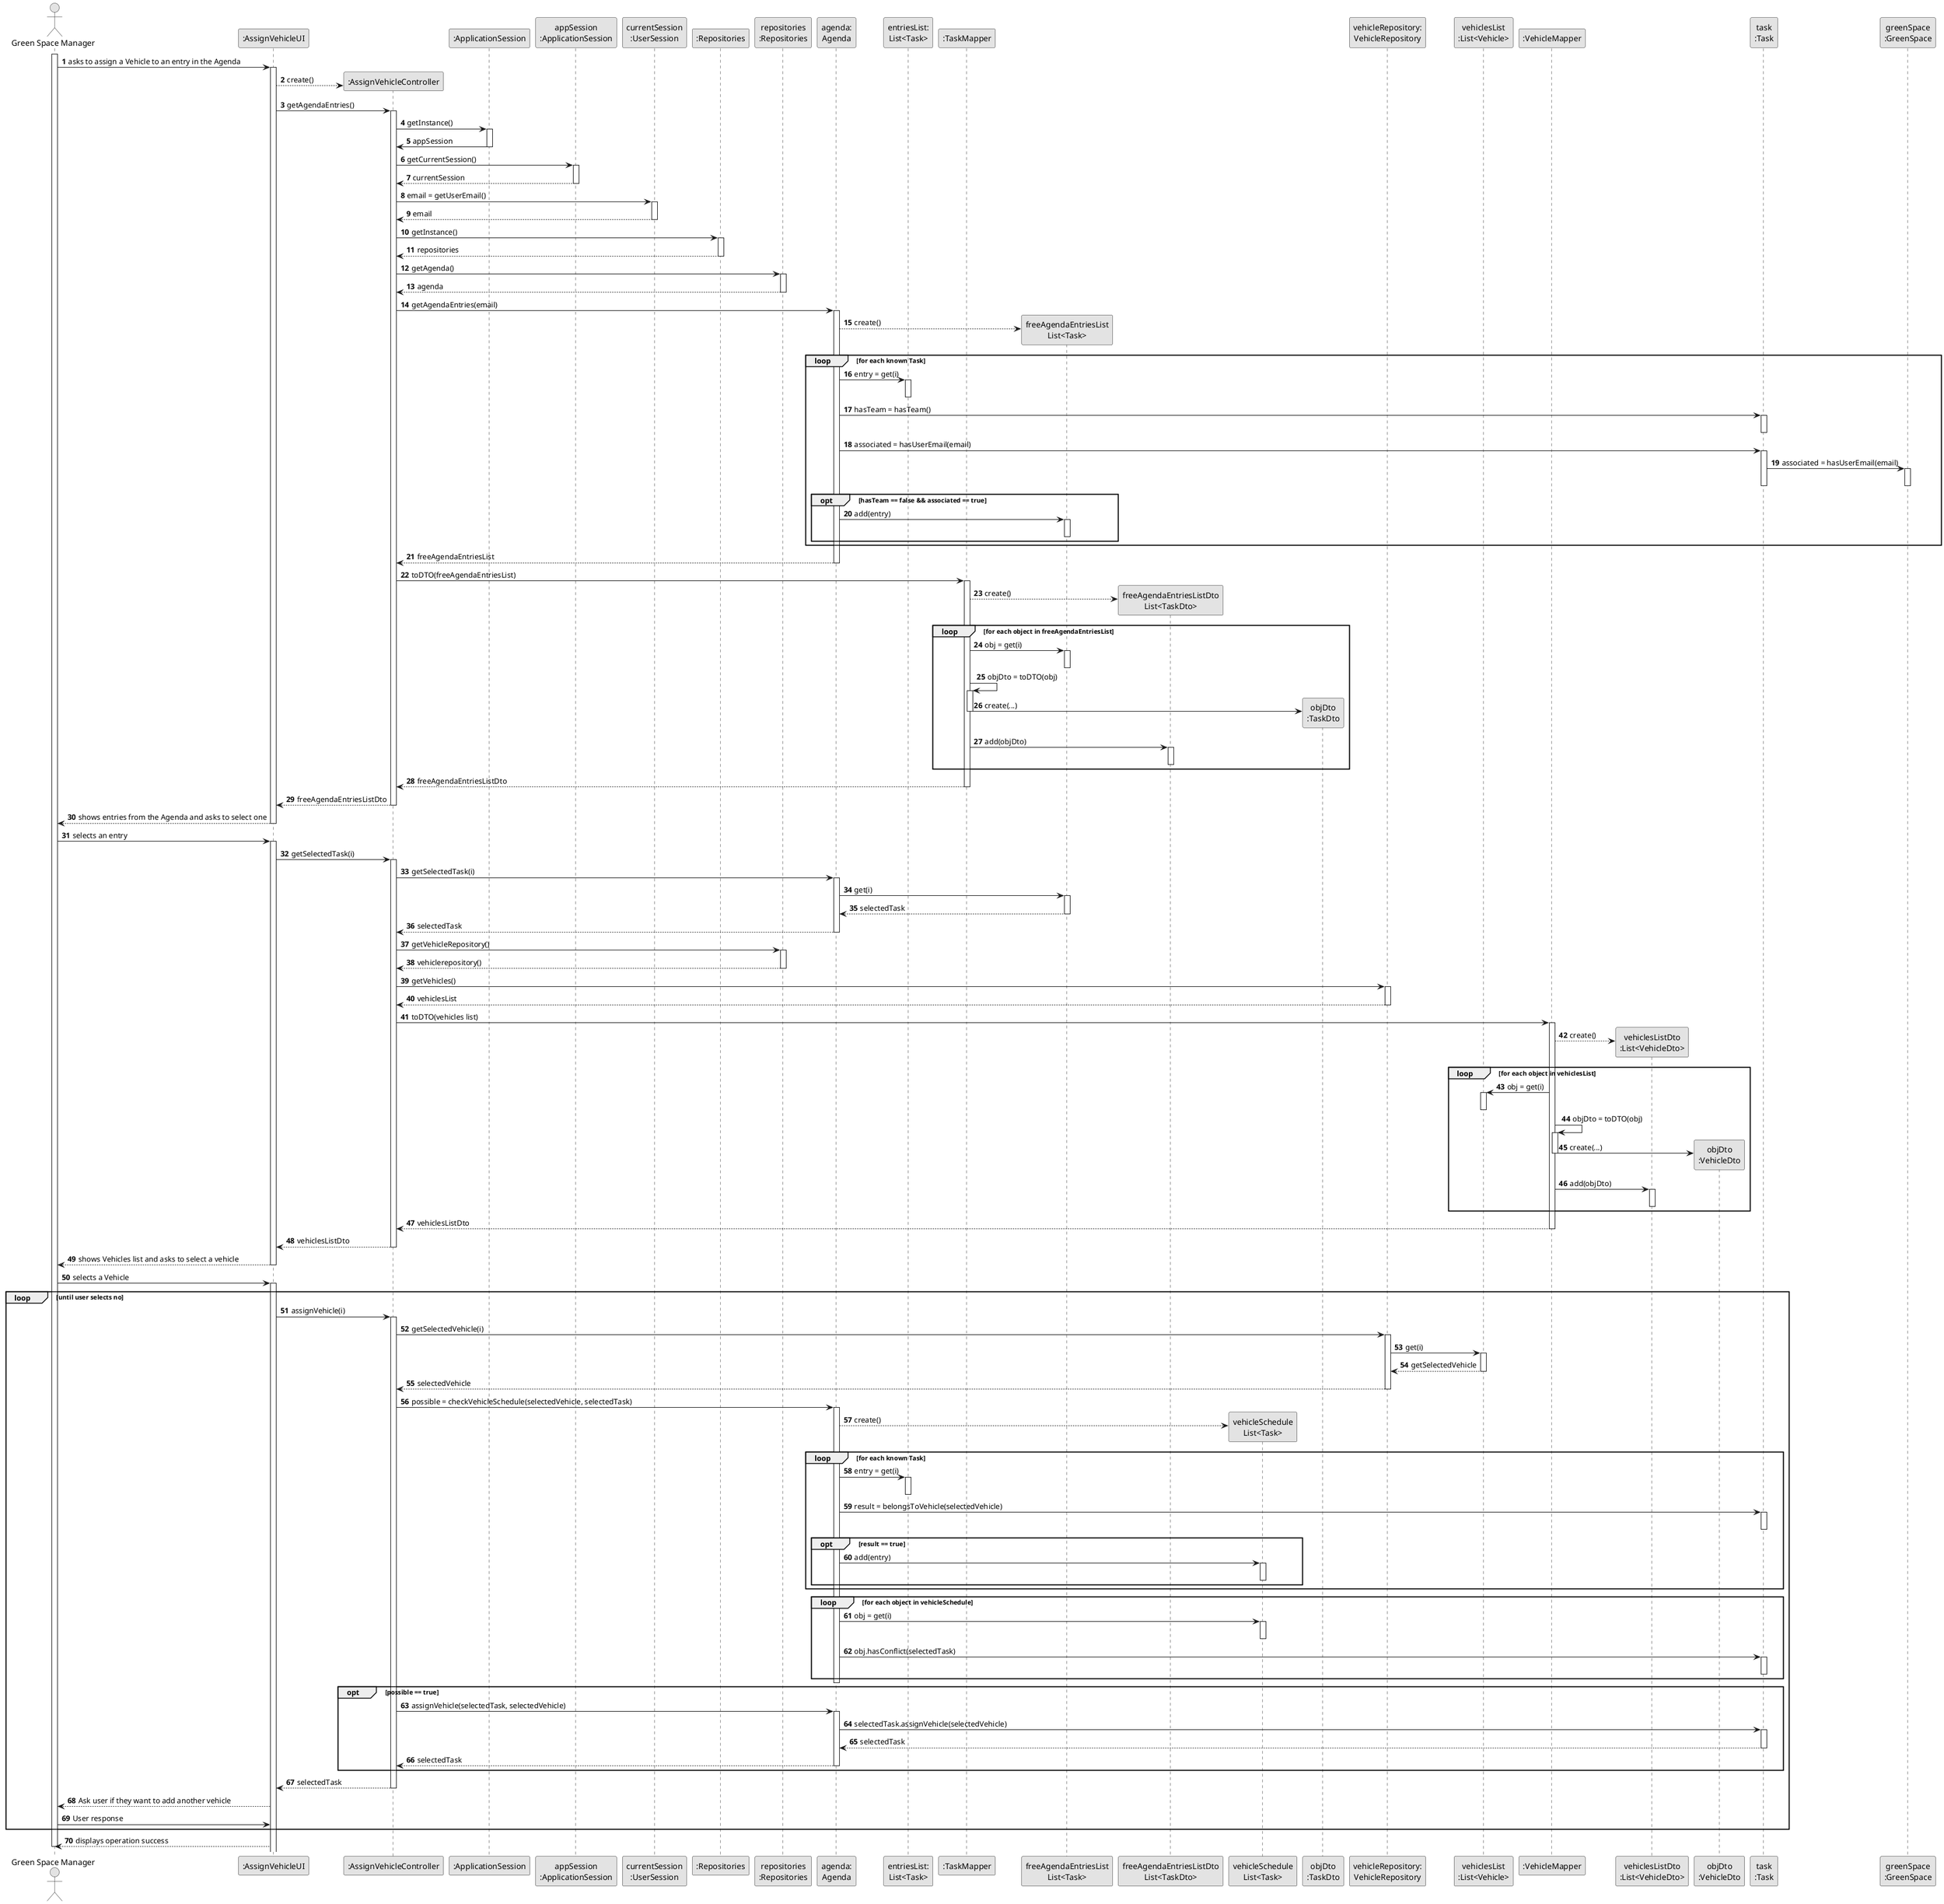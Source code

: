 @startuml
skinparam monochrome true
skinparam packageStyle rectangle
skinparam shadowing false

autonumber

'hide footbox
actor "Green Space Manager" as GSM
participant ":AssignVehicleUI" as UI
participant ":AssignVehicleController" as CTRL
participant ":ApplicationSession" as _APP
participant "appSession\n:ApplicationSession" as APP
participant "currentSession\n:UserSession" as SESSION
participant ":Repositories" as RepositorySingleton
participant "repositories\n:Repositories" as PLAT
participant "agenda:\nAgenda" as Agenda
participant "entriesList:\nList<Task>" as EntriesList
participant ":TaskMapper" as TaskMapper
participant "freeAgendaEntriesList\nList<Task>" as freeAgendaEntriesList
participant "freeAgendaEntriesListDto\nList<TaskDto>" as freeAgendaEntriesListDto
participant "vehicleSchedule\nList<Task>" as vehicleSchedule
participant "objDto\n:TaskDto" as taskDto
participant "vehicleRepository:\nVehicleRepository" as VehicleRepository
participant "vehiclesList\n:List<Vehicle>" as vehiclesList
participant ":VehicleMapper" as VehicleMapper
participant "vehiclesListDto\n:List<VehicleDto>" as vehiclesListDto
participant "objDto\n:VehicleDto" as vehicleDto
participant "task\n:Task" as Task
participant "greenSpace\n:GreenSpace" as greenSpace

activate GSM

    GSM -> UI : asks to assign a Vehicle to an entry in the Agenda
    activate UI

        UI --> CTRL** : create()
        UI -> CTRL : getAgendaEntries()
        activate CTRL

        CTRL -> _APP: getInstance()
            activate _APP
                _APP -> CTRL: appSession
            deactivate _APP

            CTRL -> APP: getCurrentSession()
            activate APP

                APP --> CTRL: currentSession
            deactivate APP

            CTRL -> SESSION: email = getUserEmail()
                activate SESSION

                SESSION --> CTRL: email
            deactivate SESSION

            CTRL -> RepositorySingleton : getInstance()
                activate RepositorySingleton

                    RepositorySingleton --> CTRL: repositories
                deactivate RepositorySingleton

                CTRL -> PLAT : getAgenda()
                activate PLAT

                    PLAT --> CTRL : agenda
                deactivate PLAT

                CTRL -> Agenda : getAgendaEntries(email)
                activate Agenda

                    Agenda --> freeAgendaEntriesList** : create()

                    loop for each known Task

                        Agenda -> EntriesList : entry = get(i)
                        activate EntriesList
                        deactivate EntriesList

                        Agenda -> Task : hasTeam = hasTeam()
                        activate Task
                        deactivate Task

                        Agenda -> Task : associated = hasUserEmail(email)
                        activate Task

                            Task -> greenSpace : associated = hasUserEmail(email)
                            activate greenSpace
                            deactivate greenSpace

                        deactivate Task

                        opt hasTeam == false && associated == true

                            Agenda -> freeAgendaEntriesList : add(entry)
                            activate freeAgendaEntriesList
                            deactivate freeAgendaEntriesList

                        end opt

                    end loop

                    Agenda --> CTRL : freeAgendaEntriesList
                deactivate Agenda

                CTRL -> TaskMapper : toDTO(freeAgendaEntriesList)
                activate TaskMapper

                    TaskMapper --> freeAgendaEntriesListDto** : create()

                    loop for each object in freeAgendaEntriesList
                        TaskMapper -> freeAgendaEntriesList : obj = get(i)
                        activate freeAgendaEntriesList

                            deactivate freeAgendaEntriesList

                        TaskMapper -> TaskMapper : objDto = toDTO(obj)
                        activate TaskMapper

                            TaskMapper -> taskDto** :create(...)
                            deactivate TaskMapper

                        TaskMapper -> freeAgendaEntriesListDto : add(objDto)
                        activate freeAgendaEntriesListDto

                            deactivate freeAgendaEntriesListDto

                        end loop

                    TaskMapper --> CTRL : freeAgendaEntriesListDto
                    deactivate TaskMapper

                CTRL --> UI : freeAgendaEntriesListDto
                deactivate CTRL
            UI --> GSM : shows entries from the Agenda and asks to select one
            deactivate UI

        GSM -> UI : selects an entry
        activate UI

            UI -> CTRL : getSelectedTask(i)
            activate CTRL

                CTRL -> Agenda : getSelectedTask(i)
                activate Agenda

                    Agenda -> freeAgendaEntriesList : get(i)
                    activate freeAgendaEntriesList

                        freeAgendaEntriesList --> Agenda : selectedTask
                    deactivate freeAgendaEntriesList

                    Agenda --> CTRL : selectedTask
                    deactivate Agenda

                    CTRL -> PLAT : getVehicleRepository()
                    activate PLAT

                        PLAT --> CTRL : vehiclerepository()
                    deactivate PLAT

                    CTRL -> VehicleRepository : getVehicles()
                    activate VehicleRepository

                        VehicleRepository --> CTRL : vehiclesList
                    deactivate VehicleRepository

                CTRL -> VehicleMapper : toDTO(vehicles list)
                activate VehicleMapper

                    VehicleMapper --> vehiclesListDto** : create()

                    loop for each object in vehiclesList

                        VehicleMapper -> vehiclesList : obj = get(i)
                        activate vehiclesList
                        deactivate vehiclesList


                        VehicleMapper -> VehicleMapper : objDto = toDTO(obj)
                        activate VehicleMapper

                            VehicleMapper -> vehicleDto** :create(...)
                            deactivate VehicleMapper

                        VehicleMapper -> vehiclesListDto : add(objDto)
                        activate vehiclesListDto

                            deactivate vehiclesListDto

                        end loop

                    VehicleMapper --> CTRL : vehiclesListDto
                    deactivate VehicleMapper

                CTRL --> UI : vehiclesListDto
                deactivate CTRL

           UI --> GSM : shows Vehicles list and asks to select a vehicle
           deactivate UI
           GSM -> UI : selects a Vehicle
           activate UI

           loop until user selects no

               UI -> CTRL : assignVehicle(i)
               activate CTRL

                   CTRL -> VehicleRepository : getSelectedVehicle(i)
                   activate VehicleRepository

                       VehicleRepository -> vehiclesList : get(i)
                       activate vehiclesList

                           vehiclesList --> VehicleRepository : getSelectedVehicle
                       deactivate vehiclesList

                       VehicleRepository --> CTRL : selectedVehicle
                       deactivate VehicleRepository

                       CTRL -> Agenda : possible = checkVehicleSchedule(selectedVehicle, selectedTask)
                       activate Agenda

                           Agenda --> vehicleSchedule** : create()

                           loop for each known Task

                               Agenda -> EntriesList : entry = get(i)
                               activate EntriesList
                               deactivate EntriesList

                               Agenda -> Task : result = belongsToVehicle(selectedVehicle)
                               activate Task
                               deactivate Task

                               opt result == true

                                   Agenda -> vehicleSchedule : add(entry)
                                   activate vehicleSchedule
                                   deactivate vehicleSchedule

                               end opt

                           end loop

                           loop for each object in vehicleSchedule

                               Agenda -> vehicleSchedule : obj = get(i)
                               activate vehicleSchedule
                               deactivate vehicleSchedule

                               Agenda -> Task : obj.hasConflict(selectedTask)
                               activate Task
                               deactivate Task

                           end loop

                       deactivate Agenda

                       opt possible == true

                       CTRL -> Agenda : assignVehicle(selectedTask, selectedVehicle)
                       activate Agenda

                           Agenda -> Task : selectedTask.assignVehicle(selectedVehicle)
                           activate Task

                               Task --> Agenda : selectedTask
                               deactivate Task

                           Agenda --> CTRL : selectedTask
                           deactivate Agenda

                       end opt

                   CTRL --> UI : selectedTask
                   deactivate CTRL


                   UI --> GSM : Ask user if they want to add another vehicle
                   GSM -> UI : User response

           end loop
                              UI --> GSM : displays operation success

           deactivate GSM


@enduml